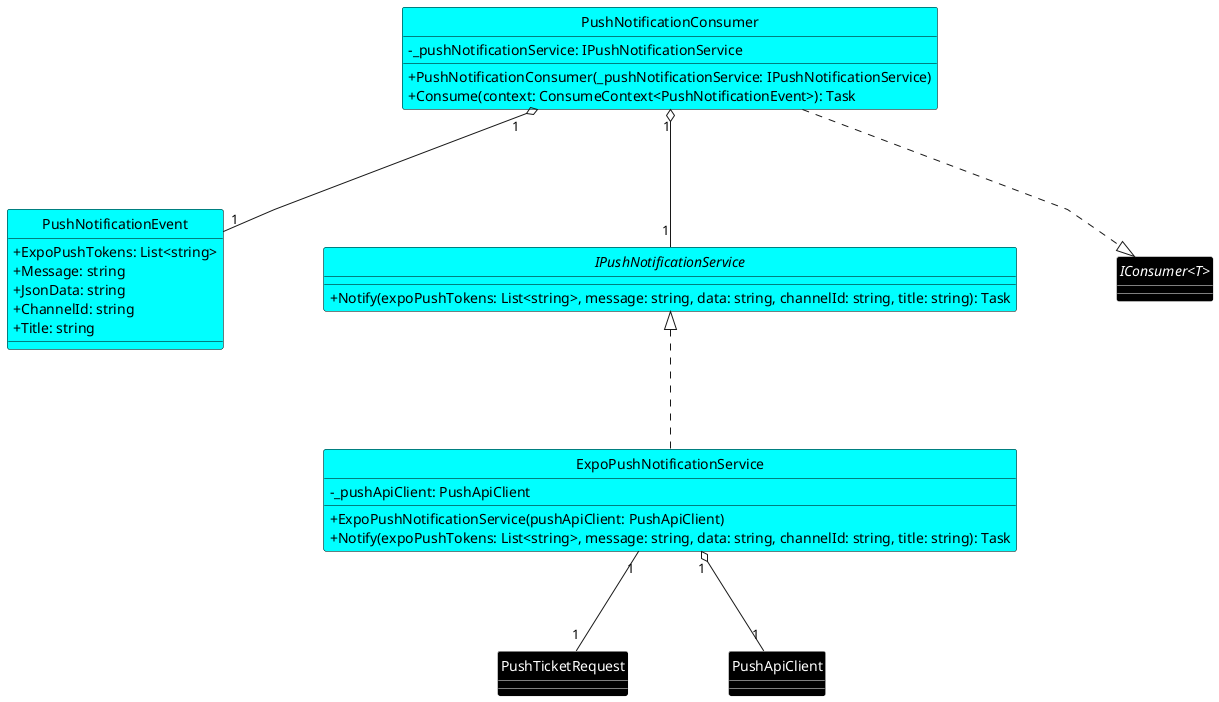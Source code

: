 @startuml ClassDiagram
skinparam classAttributeIconSize 0
skinparam linetype polyline
skinparam nodesep 100
skinparam ranksep 100
hide circle

class PushNotificationConsumer #Cyan;line:black;text:black {
    -_pushNotificationService: IPushNotificationService
    +PushNotificationConsumer(_pushNotificationService: IPushNotificationService)
    +Consume(context: ConsumeContext<PushNotificationEvent>): Task
}

class PushNotificationEvent #Cyan;line:black;text:black {
    +ExpoPushTokens: List<string>
    +Message: string
    +JsonData: string
    +ChannelId: string
    +Title: string
}

interface IPushNotificationService #Cyan;line:black;text:black {
    +Notify(expoPushTokens: List<string>, message: string, data: string, channelId: string, title: string): Task
}

class ExpoPushNotificationService #Cyan;line:black;text:black implements IPushNotificationService {
    -_pushApiClient: PushApiClient
    +ExpoPushNotificationService(pushApiClient: PushApiClient)
    +Notify(expoPushTokens: List<string>, message: string, data: string, channelId: string, title: string): Task
}

class PushTicketRequest #black;line:white;text:white {
}

class PushApiClient #black;line:white;text:white {
}


interface "IConsumer<T>" #black;line:white;text:white
' =========== Library class ===========

PushNotificationConsumer ..|> "IConsumer<T>"
PushNotificationConsumer "1" o-- "1" IPushNotificationService
PushNotificationConsumer "1" o-- "1" PushNotificationEvent

ExpoPushNotificationService "1" o-- "1" PushApiClient
ExpoPushNotificationService "1" -- "1" PushTicketRequest

@enduml